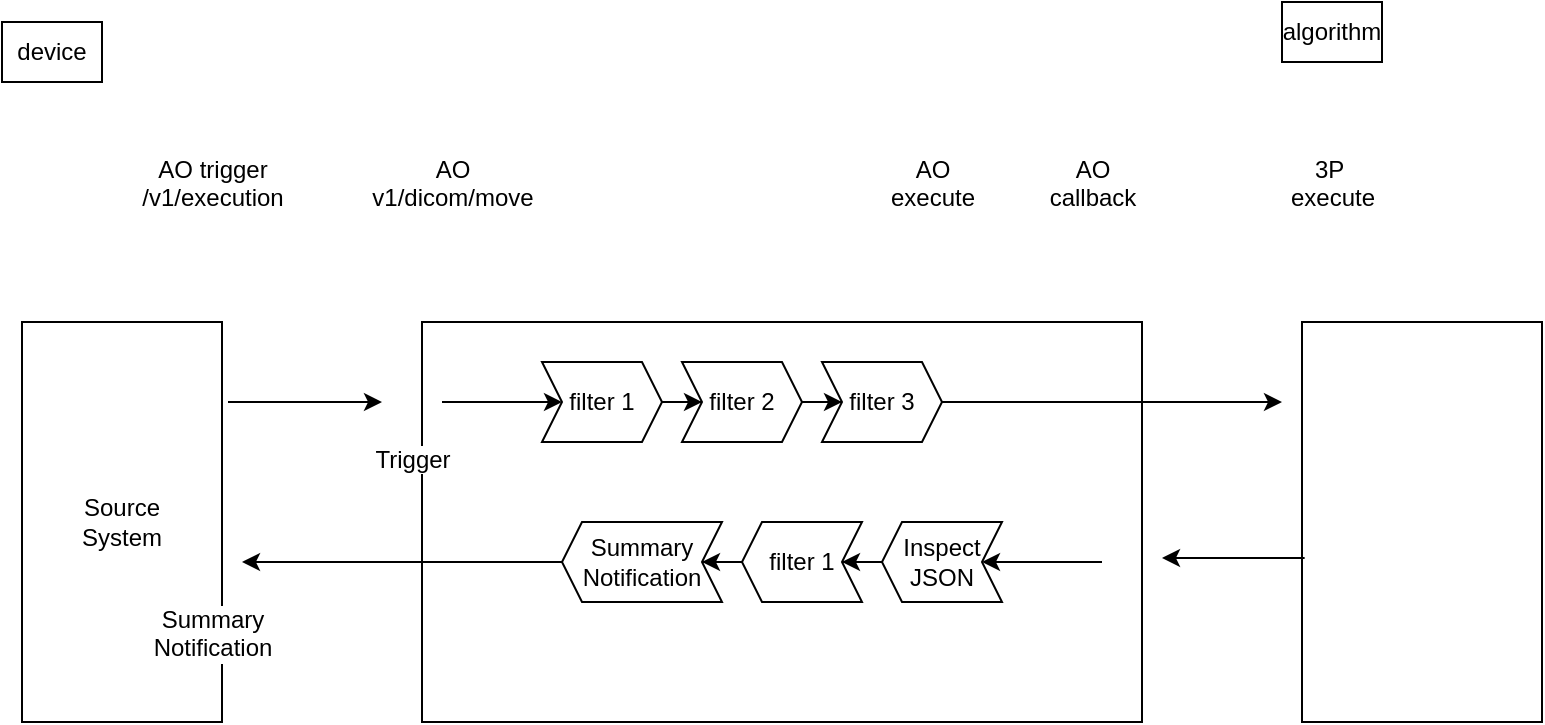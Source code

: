 <mxfile version="13.7.3" type="google"><diagram id="-aqNLn4w1YUAk8srhfwH" name="Page-1"><mxGraphModel dx="1202" dy="236" grid="1" gridSize="10" guides="1" tooltips="1" connect="1" arrows="1" fold="1" page="1" pageScale="1" pageWidth="850" pageHeight="1100" math="0" shadow="0"><root><mxCell id="0"/><mxCell id="1" parent="0"/><mxCell id="vinAHMWH7jvm3bjrybHV-29" value="" style="rounded=0;whiteSpace=wrap;html=1;" parent="1" vertex="1"><mxGeometry x="640" y="160" width="120" height="200" as="geometry"/></mxCell><mxCell id="vinAHMWH7jvm3bjrybHV-27" value="Source &lt;br&gt;System" style="rounded=0;whiteSpace=wrap;html=1;" parent="1" vertex="1"><mxGeometry y="160" width="100" height="200" as="geometry"/></mxCell><mxCell id="vinAHMWH7jvm3bjrybHV-1" value="" style="rounded=0;whiteSpace=wrap;html=1;" parent="1" vertex="1"><mxGeometry x="200" y="160" width="360" height="200" as="geometry"/></mxCell><mxCell id="vinAHMWH7jvm3bjrybHV-2" value="" style="shape=image;html=1;verticalAlign=top;verticalLabelPosition=bottom;labelBackgroundColor=#ffffff;imageAspect=0;aspect=fixed;image=https://cdn4.iconfinder.com/data/icons/file-names-25/512/5-128.png" parent="1" vertex="1"><mxGeometry x="710" y="237.5" width="40" height="40" as="geometry"/></mxCell><mxCell id="vinAHMWH7jvm3bjrybHV-7" value="" style="edgeStyle=orthogonalEdgeStyle;rounded=0;orthogonalLoop=1;jettySize=auto;html=1;" parent="1" source="vinAHMWH7jvm3bjrybHV-3" target="vinAHMWH7jvm3bjrybHV-6" edge="1"><mxGeometry relative="1" as="geometry"/></mxCell><mxCell id="vinAHMWH7jvm3bjrybHV-3" value="filter 1" style="shape=step;perimeter=stepPerimeter;whiteSpace=wrap;html=1;fixedSize=1;size=10;" parent="1" vertex="1"><mxGeometry x="260" y="180" width="60" height="40" as="geometry"/></mxCell><mxCell id="vinAHMWH7jvm3bjrybHV-4" value="" style="shape=image;html=1;verticalAlign=top;verticalLabelPosition=bottom;labelBackgroundColor=#ffffff;imageAspect=0;aspect=fixed;image=https://cdn4.iconfinder.com/data/icons/web-development-5/500/api-code-window-128.png" parent="1" vertex="1"><mxGeometry x="630" y="185" width="30" height="30" as="geometry"/></mxCell><mxCell id="vinAHMWH7jvm3bjrybHV-25" value="" style="edgeStyle=orthogonalEdgeStyle;rounded=0;orthogonalLoop=1;jettySize=auto;html=1;" parent="1" source="vinAHMWH7jvm3bjrybHV-5" target="vinAHMWH7jvm3bjrybHV-19" edge="1"><mxGeometry relative="1" as="geometry"/></mxCell><mxCell id="vinAHMWH7jvm3bjrybHV-5" value="" style="shape=image;html=1;verticalAlign=top;verticalLabelPosition=bottom;labelBackgroundColor=#ffffff;imageAspect=0;aspect=fixed;image=https://cdn4.iconfinder.com/data/icons/web-development-5/500/api-code-window-128.png" parent="1" vertex="1"><mxGeometry x="540" y="265" width="30" height="30" as="geometry"/></mxCell><mxCell id="vinAHMWH7jvm3bjrybHV-9" value="" style="edgeStyle=orthogonalEdgeStyle;rounded=0;orthogonalLoop=1;jettySize=auto;html=1;" parent="1" source="vinAHMWH7jvm3bjrybHV-6" target="vinAHMWH7jvm3bjrybHV-8" edge="1"><mxGeometry relative="1" as="geometry"/></mxCell><mxCell id="vinAHMWH7jvm3bjrybHV-6" value="filter 2" style="shape=step;perimeter=stepPerimeter;whiteSpace=wrap;html=1;fixedSize=1;size=10;" parent="1" vertex="1"><mxGeometry x="330" y="180" width="60" height="40" as="geometry"/></mxCell><mxCell id="vinAHMWH7jvm3bjrybHV-8" value="filter 3" style="shape=step;perimeter=stepPerimeter;whiteSpace=wrap;html=1;fixedSize=1;size=10;" parent="1" vertex="1"><mxGeometry x="400" y="180" width="60" height="40" as="geometry"/></mxCell><mxCell id="vinAHMWH7jvm3bjrybHV-11" value="" style="edgeStyle=orthogonalEdgeStyle;rounded=0;orthogonalLoop=1;jettySize=auto;html=1;" parent="1" source="vinAHMWH7jvm3bjrybHV-10" target="vinAHMWH7jvm3bjrybHV-3" edge="1"><mxGeometry relative="1" as="geometry"/></mxCell><mxCell id="vinAHMWH7jvm3bjrybHV-10" value="Trigger" style="shape=image;html=1;verticalAlign=top;verticalLabelPosition=bottom;labelBackgroundColor=#ffffff;imageAspect=0;aspect=fixed;image=https://cdn4.iconfinder.com/data/icons/web-development-5/500/api-code-window-128.png" parent="1" vertex="1"><mxGeometry x="180" y="185" width="30" height="30" as="geometry"/></mxCell><mxCell id="vinAHMWH7jvm3bjrybHV-12" value="" style="endArrow=classic;html=1;entryX=0;entryY=0.5;entryDx=0;entryDy=0;exitX=1;exitY=0.5;exitDx=0;exitDy=0;" parent="1" source="vinAHMWH7jvm3bjrybHV-8" target="vinAHMWH7jvm3bjrybHV-4" edge="1"><mxGeometry width="50" height="50" relative="1" as="geometry"><mxPoint x="380" y="270" as="sourcePoint"/><mxPoint x="430" y="220" as="targetPoint"/></mxGeometry></mxCell><mxCell id="vinAHMWH7jvm3bjrybHV-13" value="Summary &lt;br&gt;Notification" style="shape=image;html=1;verticalAlign=top;verticalLabelPosition=bottom;labelBackgroundColor=#ffffff;imageAspect=0;aspect=fixed;image=https://cdn4.iconfinder.com/data/icons/web-development-5/500/api-code-window-128.png" parent="1" vertex="1"><mxGeometry x="80" y="265" width="30" height="30" as="geometry"/></mxCell><mxCell id="vinAHMWH7jvm3bjrybHV-21" value="" style="edgeStyle=orthogonalEdgeStyle;rounded=0;orthogonalLoop=1;jettySize=auto;html=1;" parent="1" source="vinAHMWH7jvm3bjrybHV-19" target="vinAHMWH7jvm3bjrybHV-20" edge="1"><mxGeometry relative="1" as="geometry"/></mxCell><mxCell id="vinAHMWH7jvm3bjrybHV-19" value="Inspect JSON" style="shape=step;perimeter=stepPerimeter;whiteSpace=wrap;html=1;fixedSize=1;size=10;direction=west;" parent="1" vertex="1"><mxGeometry x="430" y="260" width="60" height="40" as="geometry"/></mxCell><mxCell id="vinAHMWH7jvm3bjrybHV-23" value="" style="edgeStyle=orthogonalEdgeStyle;rounded=0;orthogonalLoop=1;jettySize=auto;html=1;" parent="1" source="vinAHMWH7jvm3bjrybHV-20" target="vinAHMWH7jvm3bjrybHV-22" edge="1"><mxGeometry relative="1" as="geometry"/></mxCell><mxCell id="vinAHMWH7jvm3bjrybHV-20" value="filter 1" style="shape=step;perimeter=stepPerimeter;whiteSpace=wrap;html=1;fixedSize=1;size=10;direction=west;" parent="1" vertex="1"><mxGeometry x="360" y="260" width="60" height="40" as="geometry"/></mxCell><mxCell id="vinAHMWH7jvm3bjrybHV-22" value="Summary Notification" style="shape=step;perimeter=stepPerimeter;whiteSpace=wrap;html=1;fixedSize=1;size=10;direction=west;" parent="1" vertex="1"><mxGeometry x="270" y="260" width="80" height="40" as="geometry"/></mxCell><mxCell id="vinAHMWH7jvm3bjrybHV-26" value="" style="endArrow=classic;html=1;exitX=1;exitY=0.5;exitDx=0;exitDy=0;entryX=1;entryY=0.5;entryDx=0;entryDy=0;" parent="1" source="vinAHMWH7jvm3bjrybHV-22" target="vinAHMWH7jvm3bjrybHV-13" edge="1"><mxGeometry width="50" height="50" relative="1" as="geometry"><mxPoint x="380" y="275" as="sourcePoint"/><mxPoint x="430" y="225" as="targetPoint"/></mxGeometry></mxCell><mxCell id="vinAHMWH7jvm3bjrybHV-28" value="" style="endArrow=classic;html=1;entryX=0;entryY=0.5;entryDx=0;entryDy=0;" parent="1" target="vinAHMWH7jvm3bjrybHV-10" edge="1"><mxGeometry width="50" height="50" relative="1" as="geometry"><mxPoint x="103" y="200" as="sourcePoint"/><mxPoint x="380" y="220" as="targetPoint"/></mxGeometry></mxCell><mxCell id="vinAHMWH7jvm3bjrybHV-30" value="" style="edgeStyle=orthogonalEdgeStyle;rounded=0;orthogonalLoop=1;jettySize=auto;html=1;exitX=0.011;exitY=0.59;exitDx=0;exitDy=0;exitPerimeter=0;" parent="1" source="vinAHMWH7jvm3bjrybHV-29" edge="1"><mxGeometry relative="1" as="geometry"><mxPoint x="550" y="285" as="sourcePoint"/><mxPoint x="570" y="278" as="targetPoint"/></mxGeometry></mxCell><mxCell id="MlS-wLsC_xChkD-nSPmR-1" value="AO &lt;br&gt;v1/dicom/move" style="shape=image;html=1;verticalAlign=top;verticalLabelPosition=bottom;labelBackgroundColor=#ffffff;imageAspect=0;aspect=fixed;image=https://cdn4.iconfinder.com/data/icons/web-development-5/500/api-code-window-128.png" vertex="1" parent="1"><mxGeometry x="200" y="40" width="30" height="30" as="geometry"/></mxCell><mxCell id="MlS-wLsC_xChkD-nSPmR-2" value="AO&amp;nbsp;trigger&lt;br&gt;/v1/execution" style="shape=image;html=1;verticalAlign=top;verticalLabelPosition=bottom;labelBackgroundColor=#ffffff;imageAspect=0;aspect=fixed;image=https://cdn4.iconfinder.com/data/icons/web-development-5/500/api-code-window-128.png" vertex="1" parent="1"><mxGeometry x="80" y="40" width="30" height="30" as="geometry"/></mxCell><mxCell id="MlS-wLsC_xChkD-nSPmR-3" value="AO &lt;br&gt;callback" style="shape=image;html=1;verticalAlign=top;verticalLabelPosition=bottom;labelBackgroundColor=#ffffff;imageAspect=0;aspect=fixed;image=https://cdn4.iconfinder.com/data/icons/web-development-5/500/api-code-window-128.png" vertex="1" parent="1"><mxGeometry x="520" y="40" width="30" height="30" as="geometry"/></mxCell><mxCell id="MlS-wLsC_xChkD-nSPmR-4" value="3P&amp;nbsp;&lt;br&gt;execute" style="shape=image;html=1;verticalAlign=top;verticalLabelPosition=bottom;labelBackgroundColor=#ffffff;imageAspect=0;aspect=fixed;image=https://cdn4.iconfinder.com/data/icons/web-development-5/500/api-code-window-128.png" vertex="1" parent="1"><mxGeometry x="640" y="40" width="30" height="30" as="geometry"/></mxCell><mxCell id="MlS-wLsC_xChkD-nSPmR-5" value="AO &lt;br&gt;execute" style="shape=image;html=1;verticalAlign=top;verticalLabelPosition=bottom;labelBackgroundColor=#ffffff;imageAspect=0;aspect=fixed;image=https://cdn4.iconfinder.com/data/icons/web-development-5/500/api-code-window-128.png" vertex="1" parent="1"><mxGeometry x="440" y="40" width="30" height="30" as="geometry"/></mxCell><mxCell id="MlS-wLsC_xChkD-nSPmR-6" value="device" style="rounded=0;whiteSpace=wrap;html=1;" vertex="1" parent="1"><mxGeometry x="-10" y="10" width="50" height="30" as="geometry"/></mxCell><mxCell id="MlS-wLsC_xChkD-nSPmR-7" value="algorithm" style="rounded=0;whiteSpace=wrap;html=1;" vertex="1" parent="1"><mxGeometry x="630" width="50" height="30" as="geometry"/></mxCell></root></mxGraphModel></diagram></mxfile>